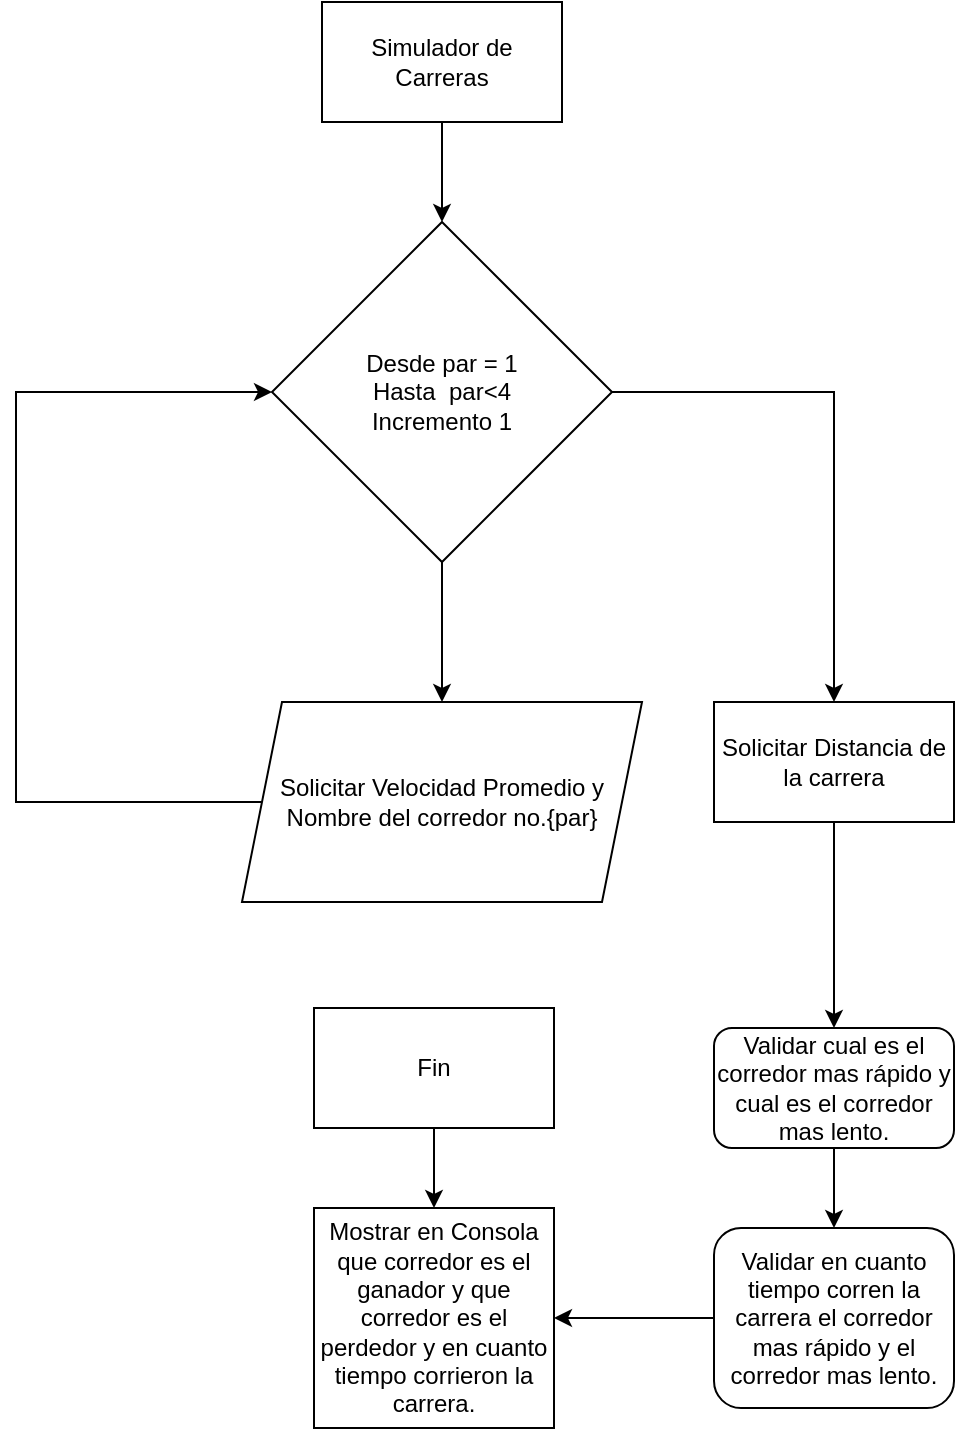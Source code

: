 <mxfile version="23.1.7" type="github">
  <diagram name="Página-1" id="d5BYfHUM9og9XDYuDI9H">
    <mxGraphModel dx="1042" dy="569" grid="1" gridSize="10" guides="1" tooltips="1" connect="1" arrows="1" fold="1" page="1" pageScale="1" pageWidth="827" pageHeight="1169" math="0" shadow="0">
      <root>
        <mxCell id="0" />
        <mxCell id="1" parent="0" />
        <mxCell id="B7zvD89VX19Bi5t2Hy57-3" value="" style="edgeStyle=orthogonalEdgeStyle;rounded=0;orthogonalLoop=1;jettySize=auto;html=1;" edge="1" parent="1" source="B7zvD89VX19Bi5t2Hy57-1" target="B7zvD89VX19Bi5t2Hy57-2">
          <mxGeometry relative="1" as="geometry" />
        </mxCell>
        <mxCell id="B7zvD89VX19Bi5t2Hy57-1" value="Simulador de Carreras" style="rounded=0;whiteSpace=wrap;html=1;" vertex="1" parent="1">
          <mxGeometry x="354" y="10" width="120" height="60" as="geometry" />
        </mxCell>
        <mxCell id="B7zvD89VX19Bi5t2Hy57-10" value="" style="edgeStyle=orthogonalEdgeStyle;rounded=0;orthogonalLoop=1;jettySize=auto;html=1;" edge="1" parent="1" source="B7zvD89VX19Bi5t2Hy57-2" target="B7zvD89VX19Bi5t2Hy57-9">
          <mxGeometry relative="1" as="geometry" />
        </mxCell>
        <mxCell id="B7zvD89VX19Bi5t2Hy57-25" value="" style="edgeStyle=orthogonalEdgeStyle;rounded=0;orthogonalLoop=1;jettySize=auto;html=1;" edge="1" parent="1" source="B7zvD89VX19Bi5t2Hy57-2" target="B7zvD89VX19Bi5t2Hy57-23">
          <mxGeometry relative="1" as="geometry" />
        </mxCell>
        <mxCell id="B7zvD89VX19Bi5t2Hy57-2" value="Desde par = 1&lt;br&gt;Hasta&amp;nbsp; par&amp;lt;4&lt;br&gt;Incremento 1" style="rhombus;whiteSpace=wrap;html=1;" vertex="1" parent="1">
          <mxGeometry x="329" y="120" width="170" height="170" as="geometry" />
        </mxCell>
        <mxCell id="B7zvD89VX19Bi5t2Hy57-16" value="" style="edgeStyle=orthogonalEdgeStyle;rounded=0;orthogonalLoop=1;jettySize=auto;html=1;" edge="1" parent="1" source="B7zvD89VX19Bi5t2Hy57-9" target="B7zvD89VX19Bi5t2Hy57-11">
          <mxGeometry relative="1" as="geometry" />
        </mxCell>
        <mxCell id="B7zvD89VX19Bi5t2Hy57-9" value="Solicitar Distancia de la carrera" style="whiteSpace=wrap;html=1;" vertex="1" parent="1">
          <mxGeometry x="550" y="360" width="120" height="60" as="geometry" />
        </mxCell>
        <mxCell id="B7zvD89VX19Bi5t2Hy57-28" value="" style="edgeStyle=orthogonalEdgeStyle;rounded=0;orthogonalLoop=1;jettySize=auto;html=1;" edge="1" parent="1" source="B7zvD89VX19Bi5t2Hy57-11" target="B7zvD89VX19Bi5t2Hy57-13">
          <mxGeometry relative="1" as="geometry" />
        </mxCell>
        <mxCell id="B7zvD89VX19Bi5t2Hy57-11" value="Validar cual es el corredor mas rápido y cual es el corredor mas lento." style="rounded=1;whiteSpace=wrap;html=1;" vertex="1" parent="1">
          <mxGeometry x="550" y="523" width="120" height="60" as="geometry" />
        </mxCell>
        <mxCell id="B7zvD89VX19Bi5t2Hy57-29" value="" style="edgeStyle=orthogonalEdgeStyle;rounded=0;orthogonalLoop=1;jettySize=auto;html=1;" edge="1" parent="1" source="B7zvD89VX19Bi5t2Hy57-13" target="B7zvD89VX19Bi5t2Hy57-17">
          <mxGeometry relative="1" as="geometry" />
        </mxCell>
        <mxCell id="B7zvD89VX19Bi5t2Hy57-13" value="Validar en cuanto tiempo corren la carrera el corredor mas rápido y el corredor mas lento." style="rounded=1;whiteSpace=wrap;html=1;" vertex="1" parent="1">
          <mxGeometry x="550" y="623" width="120" height="90" as="geometry" />
        </mxCell>
        <mxCell id="B7zvD89VX19Bi5t2Hy57-20" value="" style="edgeStyle=orthogonalEdgeStyle;rounded=0;orthogonalLoop=1;jettySize=auto;html=1;" edge="1" parent="1">
          <mxGeometry relative="1" as="geometry">
            <mxPoint x="410" y="571" as="sourcePoint" />
            <mxPoint x="410" y="531" as="targetPoint" />
          </mxGeometry>
        </mxCell>
        <mxCell id="B7zvD89VX19Bi5t2Hy57-17" value="Mostrar en Consola que corredor es el ganador y que corredor es el perdedor y en cuanto tiempo corrieron la carrera." style="rounded=0;whiteSpace=wrap;html=1;" vertex="1" parent="1">
          <mxGeometry x="350" y="613" width="120" height="110" as="geometry" />
        </mxCell>
        <mxCell id="B7zvD89VX19Bi5t2Hy57-27" value="" style="edgeStyle=orthogonalEdgeStyle;rounded=0;orthogonalLoop=1;jettySize=auto;html=1;" edge="1" parent="1" source="B7zvD89VX19Bi5t2Hy57-19" target="B7zvD89VX19Bi5t2Hy57-17">
          <mxGeometry relative="1" as="geometry" />
        </mxCell>
        <mxCell id="B7zvD89VX19Bi5t2Hy57-19" value="Fin" style="rounded=0;whiteSpace=wrap;html=1;" vertex="1" parent="1">
          <mxGeometry x="350" y="513" width="120" height="60" as="geometry" />
        </mxCell>
        <mxCell id="B7zvD89VX19Bi5t2Hy57-26" style="edgeStyle=orthogonalEdgeStyle;rounded=0;orthogonalLoop=1;jettySize=auto;html=1;entryX=0;entryY=0.5;entryDx=0;entryDy=0;" edge="1" parent="1" source="B7zvD89VX19Bi5t2Hy57-23" target="B7zvD89VX19Bi5t2Hy57-2">
          <mxGeometry relative="1" as="geometry">
            <mxPoint x="200" y="200" as="targetPoint" />
            <Array as="points">
              <mxPoint x="201" y="410" />
              <mxPoint x="201" y="205" />
            </Array>
          </mxGeometry>
        </mxCell>
        <mxCell id="B7zvD89VX19Bi5t2Hy57-23" value="Solicitar Velocidad Promedio y Nombre del corredor no.{par}" style="shape=parallelogram;perimeter=parallelogramPerimeter;whiteSpace=wrap;html=1;fixedSize=1;" vertex="1" parent="1">
          <mxGeometry x="314" y="360" width="200" height="100" as="geometry" />
        </mxCell>
      </root>
    </mxGraphModel>
  </diagram>
</mxfile>
